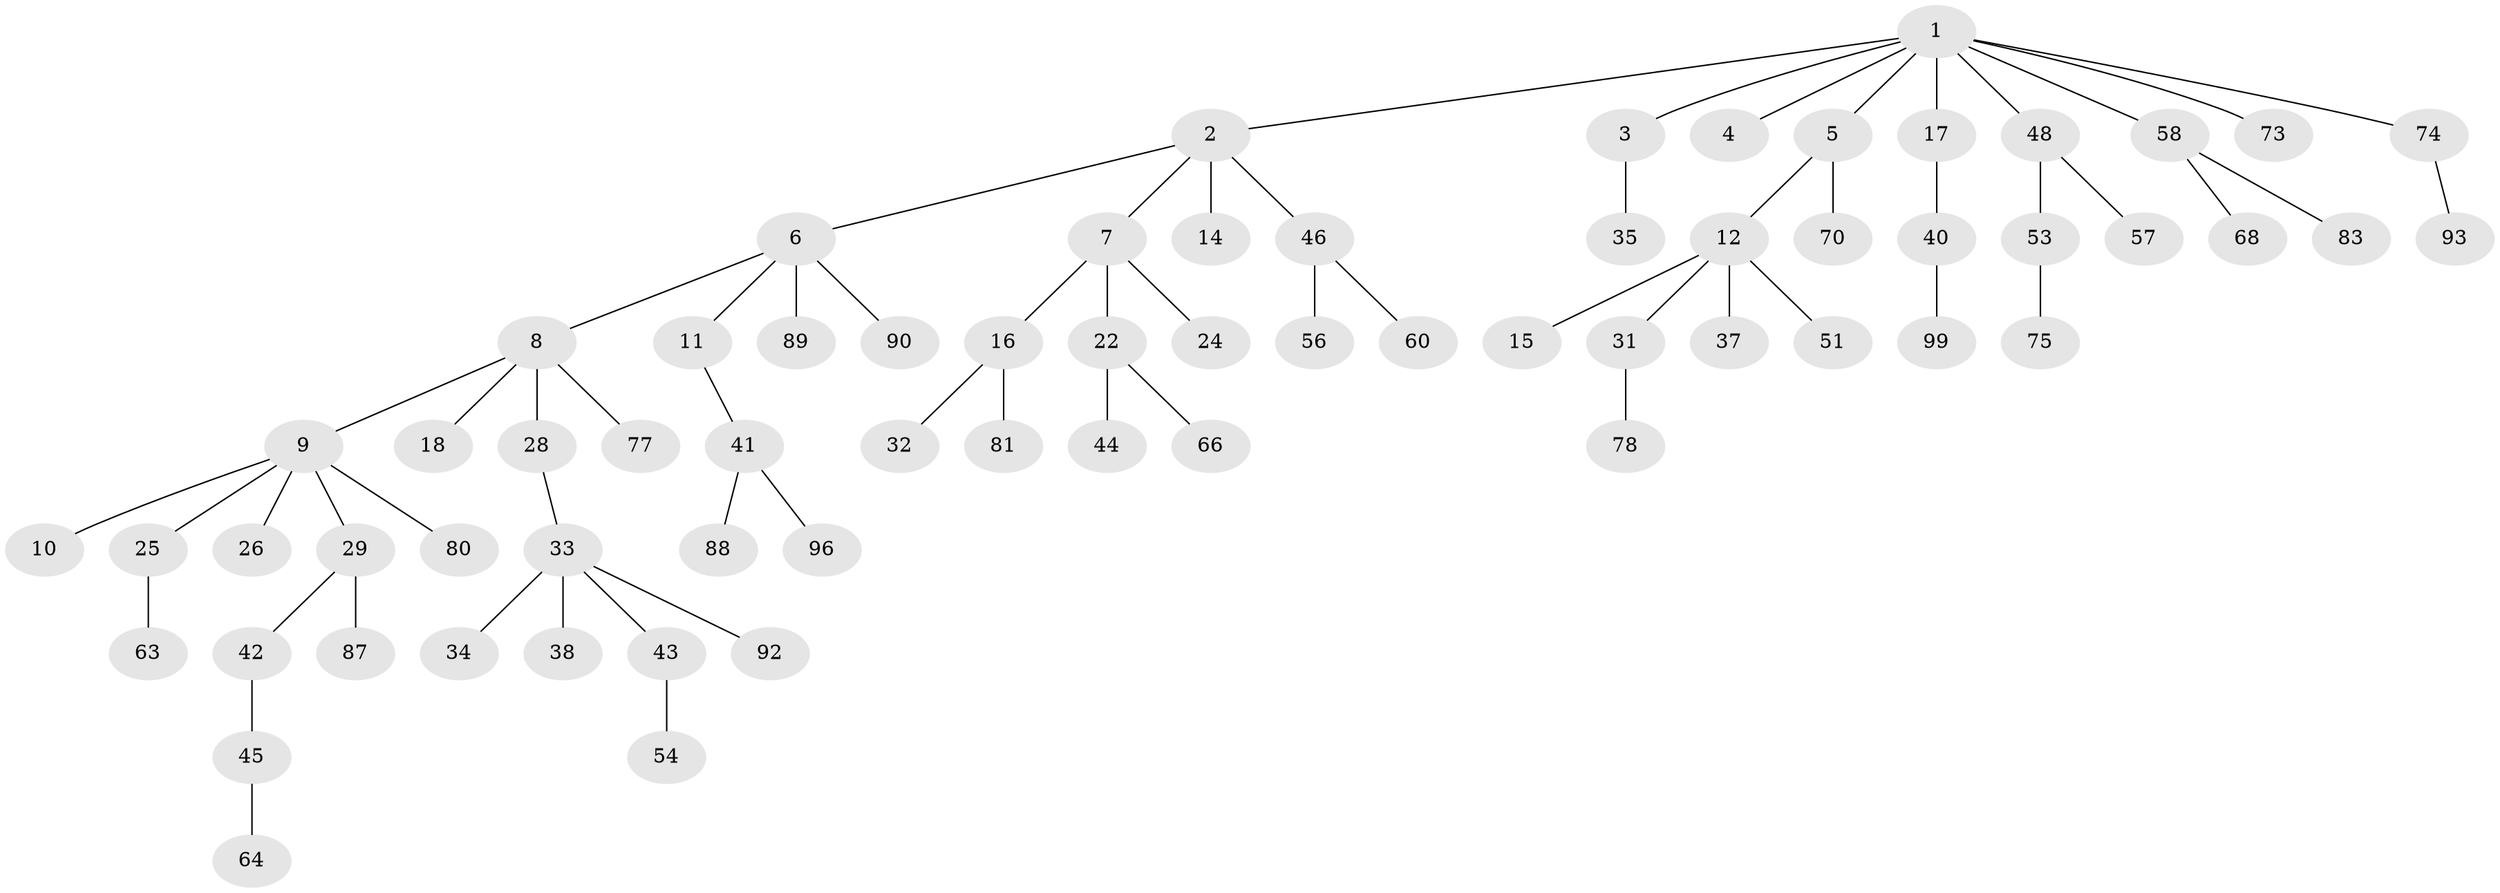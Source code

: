 // original degree distribution, {9: 0.01, 6: 0.01, 2: 0.3, 1: 0.47, 3: 0.12, 5: 0.04, 4: 0.05}
// Generated by graph-tools (version 1.1) at 2025/11/02/21/25 10:11:10]
// undirected, 66 vertices, 65 edges
graph export_dot {
graph [start="1"]
  node [color=gray90,style=filled];
  1 [super="+19"];
  2 [super="+94"];
  3;
  4;
  5 [super="+23"];
  6 [super="+79"];
  7 [super="+82"];
  8 [super="+49"];
  9 [super="+13"];
  10;
  11;
  12 [super="+20"];
  14 [super="+36"];
  15 [super="+21"];
  16 [super="+71"];
  17;
  18 [super="+61"];
  22 [super="+30"];
  24 [super="+47"];
  25 [super="+27"];
  26 [super="+52"];
  28 [super="+50"];
  29 [super="+39"];
  31;
  32 [super="+95"];
  33 [super="+86"];
  34;
  35 [super="+91"];
  37;
  38 [super="+55"];
  40 [super="+69"];
  41 [super="+59"];
  42 [super="+65"];
  43 [super="+62"];
  44;
  45;
  46;
  48;
  51;
  53 [super="+72"];
  54 [super="+85"];
  56 [super="+98"];
  57 [super="+67"];
  58 [super="+76"];
  60;
  63;
  64 [super="+100"];
  66;
  68;
  70 [super="+97"];
  73;
  74 [super="+84"];
  75;
  77;
  78;
  80;
  81;
  83;
  87;
  88;
  89;
  90;
  92;
  93;
  96;
  99;
  1 -- 2;
  1 -- 3;
  1 -- 4;
  1 -- 5;
  1 -- 17;
  1 -- 48;
  1 -- 58;
  1 -- 74;
  1 -- 73;
  2 -- 6;
  2 -- 7;
  2 -- 14;
  2 -- 46;
  3 -- 35;
  5 -- 12;
  5 -- 70;
  6 -- 8;
  6 -- 11;
  6 -- 89;
  6 -- 90;
  7 -- 16;
  7 -- 22;
  7 -- 24;
  8 -- 9;
  8 -- 18;
  8 -- 28;
  8 -- 77;
  9 -- 10;
  9 -- 26;
  9 -- 80;
  9 -- 29;
  9 -- 25;
  11 -- 41;
  12 -- 15;
  12 -- 37;
  12 -- 51;
  12 -- 31;
  16 -- 32;
  16 -- 81;
  17 -- 40;
  22 -- 66;
  22 -- 44;
  25 -- 63;
  28 -- 33;
  29 -- 42;
  29 -- 87;
  31 -- 78;
  33 -- 34;
  33 -- 38;
  33 -- 43;
  33 -- 92;
  40 -- 99;
  41 -- 96;
  41 -- 88;
  42 -- 45;
  43 -- 54;
  45 -- 64;
  46 -- 56;
  46 -- 60;
  48 -- 53;
  48 -- 57;
  53 -- 75;
  58 -- 68;
  58 -- 83;
  74 -- 93;
}
